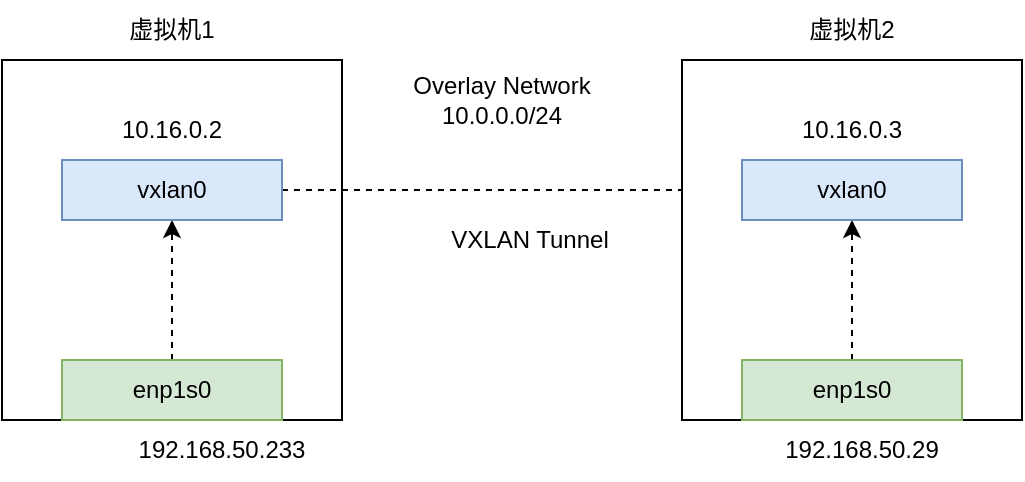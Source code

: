<mxfile version="20.3.0" type="device"><diagram id="5u-uTA5uRDmJf52tYhEo" name="第 1 页"><mxGraphModel dx="1106" dy="652" grid="1" gridSize="10" guides="1" tooltips="1" connect="1" arrows="1" fold="1" page="1" pageScale="1" pageWidth="827" pageHeight="1169" math="0" shadow="0"><root><mxCell id="0"/><mxCell id="1" parent="0"/><mxCell id="lb05bMUhBaNEEZed8W7n-1" value="" style="rounded=0;whiteSpace=wrap;html=1;" vertex="1" parent="1"><mxGeometry x="100" y="180" width="170" height="180" as="geometry"/></mxCell><mxCell id="lb05bMUhBaNEEZed8W7n-13" style="edgeStyle=orthogonalEdgeStyle;rounded=0;orthogonalLoop=1;jettySize=auto;html=1;dashed=1;" edge="1" parent="1" source="lb05bMUhBaNEEZed8W7n-2" target="lb05bMUhBaNEEZed8W7n-4"><mxGeometry relative="1" as="geometry"/></mxCell><mxCell id="lb05bMUhBaNEEZed8W7n-2" value="enp1s0" style="rounded=0;whiteSpace=wrap;html=1;fillColor=#d5e8d4;strokeColor=#82b366;" vertex="1" parent="1"><mxGeometry x="130" y="330" width="110" height="30" as="geometry"/></mxCell><mxCell id="lb05bMUhBaNEEZed8W7n-3" value="虚拟机1" style="text;html=1;strokeColor=none;fillColor=none;align=center;verticalAlign=middle;whiteSpace=wrap;rounded=0;" vertex="1" parent="1"><mxGeometry x="155" y="150" width="60" height="30" as="geometry"/></mxCell><mxCell id="lb05bMUhBaNEEZed8W7n-23" style="edgeStyle=orthogonalEdgeStyle;rounded=0;orthogonalLoop=1;jettySize=auto;html=1;dashed=1;" edge="1" parent="1" source="lb05bMUhBaNEEZed8W7n-4" target="lb05bMUhBaNEEZed8W7n-18"><mxGeometry relative="1" as="geometry"/></mxCell><mxCell id="lb05bMUhBaNEEZed8W7n-4" value="vxlan0" style="rounded=0;whiteSpace=wrap;html=1;fillColor=#dae8fc;strokeColor=#6c8ebf;" vertex="1" parent="1"><mxGeometry x="130" y="230" width="110" height="30" as="geometry"/></mxCell><mxCell id="lb05bMUhBaNEEZed8W7n-9" value="10.16.0.2" style="text;html=1;strokeColor=none;fillColor=none;align=center;verticalAlign=middle;whiteSpace=wrap;rounded=0;" vertex="1" parent="1"><mxGeometry x="155" y="200" width="60" height="30" as="geometry"/></mxCell><mxCell id="lb05bMUhBaNEEZed8W7n-14" value="" style="rounded=0;whiteSpace=wrap;html=1;" vertex="1" parent="1"><mxGeometry x="440" y="180" width="170" height="180" as="geometry"/></mxCell><mxCell id="lb05bMUhBaNEEZed8W7n-10" value="192.168.50.233" style="text;html=1;strokeColor=none;fillColor=none;align=center;verticalAlign=middle;whiteSpace=wrap;rounded=0;" vertex="1" parent="1"><mxGeometry x="180" y="360" width="60" height="30" as="geometry"/></mxCell><mxCell id="lb05bMUhBaNEEZed8W7n-15" style="edgeStyle=orthogonalEdgeStyle;rounded=0;orthogonalLoop=1;jettySize=auto;html=1;dashed=1;" edge="1" parent="1" source="lb05bMUhBaNEEZed8W7n-16" target="lb05bMUhBaNEEZed8W7n-18"><mxGeometry relative="1" as="geometry"/></mxCell><mxCell id="lb05bMUhBaNEEZed8W7n-16" value="enp1s0" style="rounded=0;whiteSpace=wrap;html=1;fillColor=#d5e8d4;strokeColor=#82b366;" vertex="1" parent="1"><mxGeometry x="470" y="330" width="110" height="30" as="geometry"/></mxCell><mxCell id="lb05bMUhBaNEEZed8W7n-17" value="虚拟机2" style="text;html=1;strokeColor=none;fillColor=none;align=center;verticalAlign=middle;whiteSpace=wrap;rounded=0;" vertex="1" parent="1"><mxGeometry x="495" y="150" width="60" height="30" as="geometry"/></mxCell><mxCell id="lb05bMUhBaNEEZed8W7n-18" value="vxlan0" style="rounded=0;whiteSpace=wrap;html=1;fillColor=#dae8fc;strokeColor=#6c8ebf;" vertex="1" parent="1"><mxGeometry x="470" y="230" width="110" height="30" as="geometry"/></mxCell><mxCell id="lb05bMUhBaNEEZed8W7n-19" value="10.16.0.3" style="text;html=1;strokeColor=none;fillColor=none;align=center;verticalAlign=middle;whiteSpace=wrap;rounded=0;" vertex="1" parent="1"><mxGeometry x="495" y="200" width="60" height="30" as="geometry"/></mxCell><mxCell id="lb05bMUhBaNEEZed8W7n-20" value="192.168.50.29" style="text;html=1;strokeColor=none;fillColor=none;align=center;verticalAlign=middle;whiteSpace=wrap;rounded=0;" vertex="1" parent="1"><mxGeometry x="500" y="360" width="60" height="30" as="geometry"/></mxCell><mxCell id="lb05bMUhBaNEEZed8W7n-24" value="Overlay Network&lt;br&gt;10.0.0.0/24" style="text;html=1;strokeColor=none;fillColor=none;align=center;verticalAlign=middle;whiteSpace=wrap;rounded=0;dashed=1;" vertex="1" parent="1"><mxGeometry x="300" y="180" width="100" height="40" as="geometry"/></mxCell><mxCell id="lb05bMUhBaNEEZed8W7n-25" value="VXLAN Tunnel" style="text;html=1;strokeColor=none;fillColor=none;align=center;verticalAlign=middle;whiteSpace=wrap;rounded=0;dashed=1;" vertex="1" parent="1"><mxGeometry x="314" y="255" width="100" height="30" as="geometry"/></mxCell></root></mxGraphModel></diagram></mxfile>